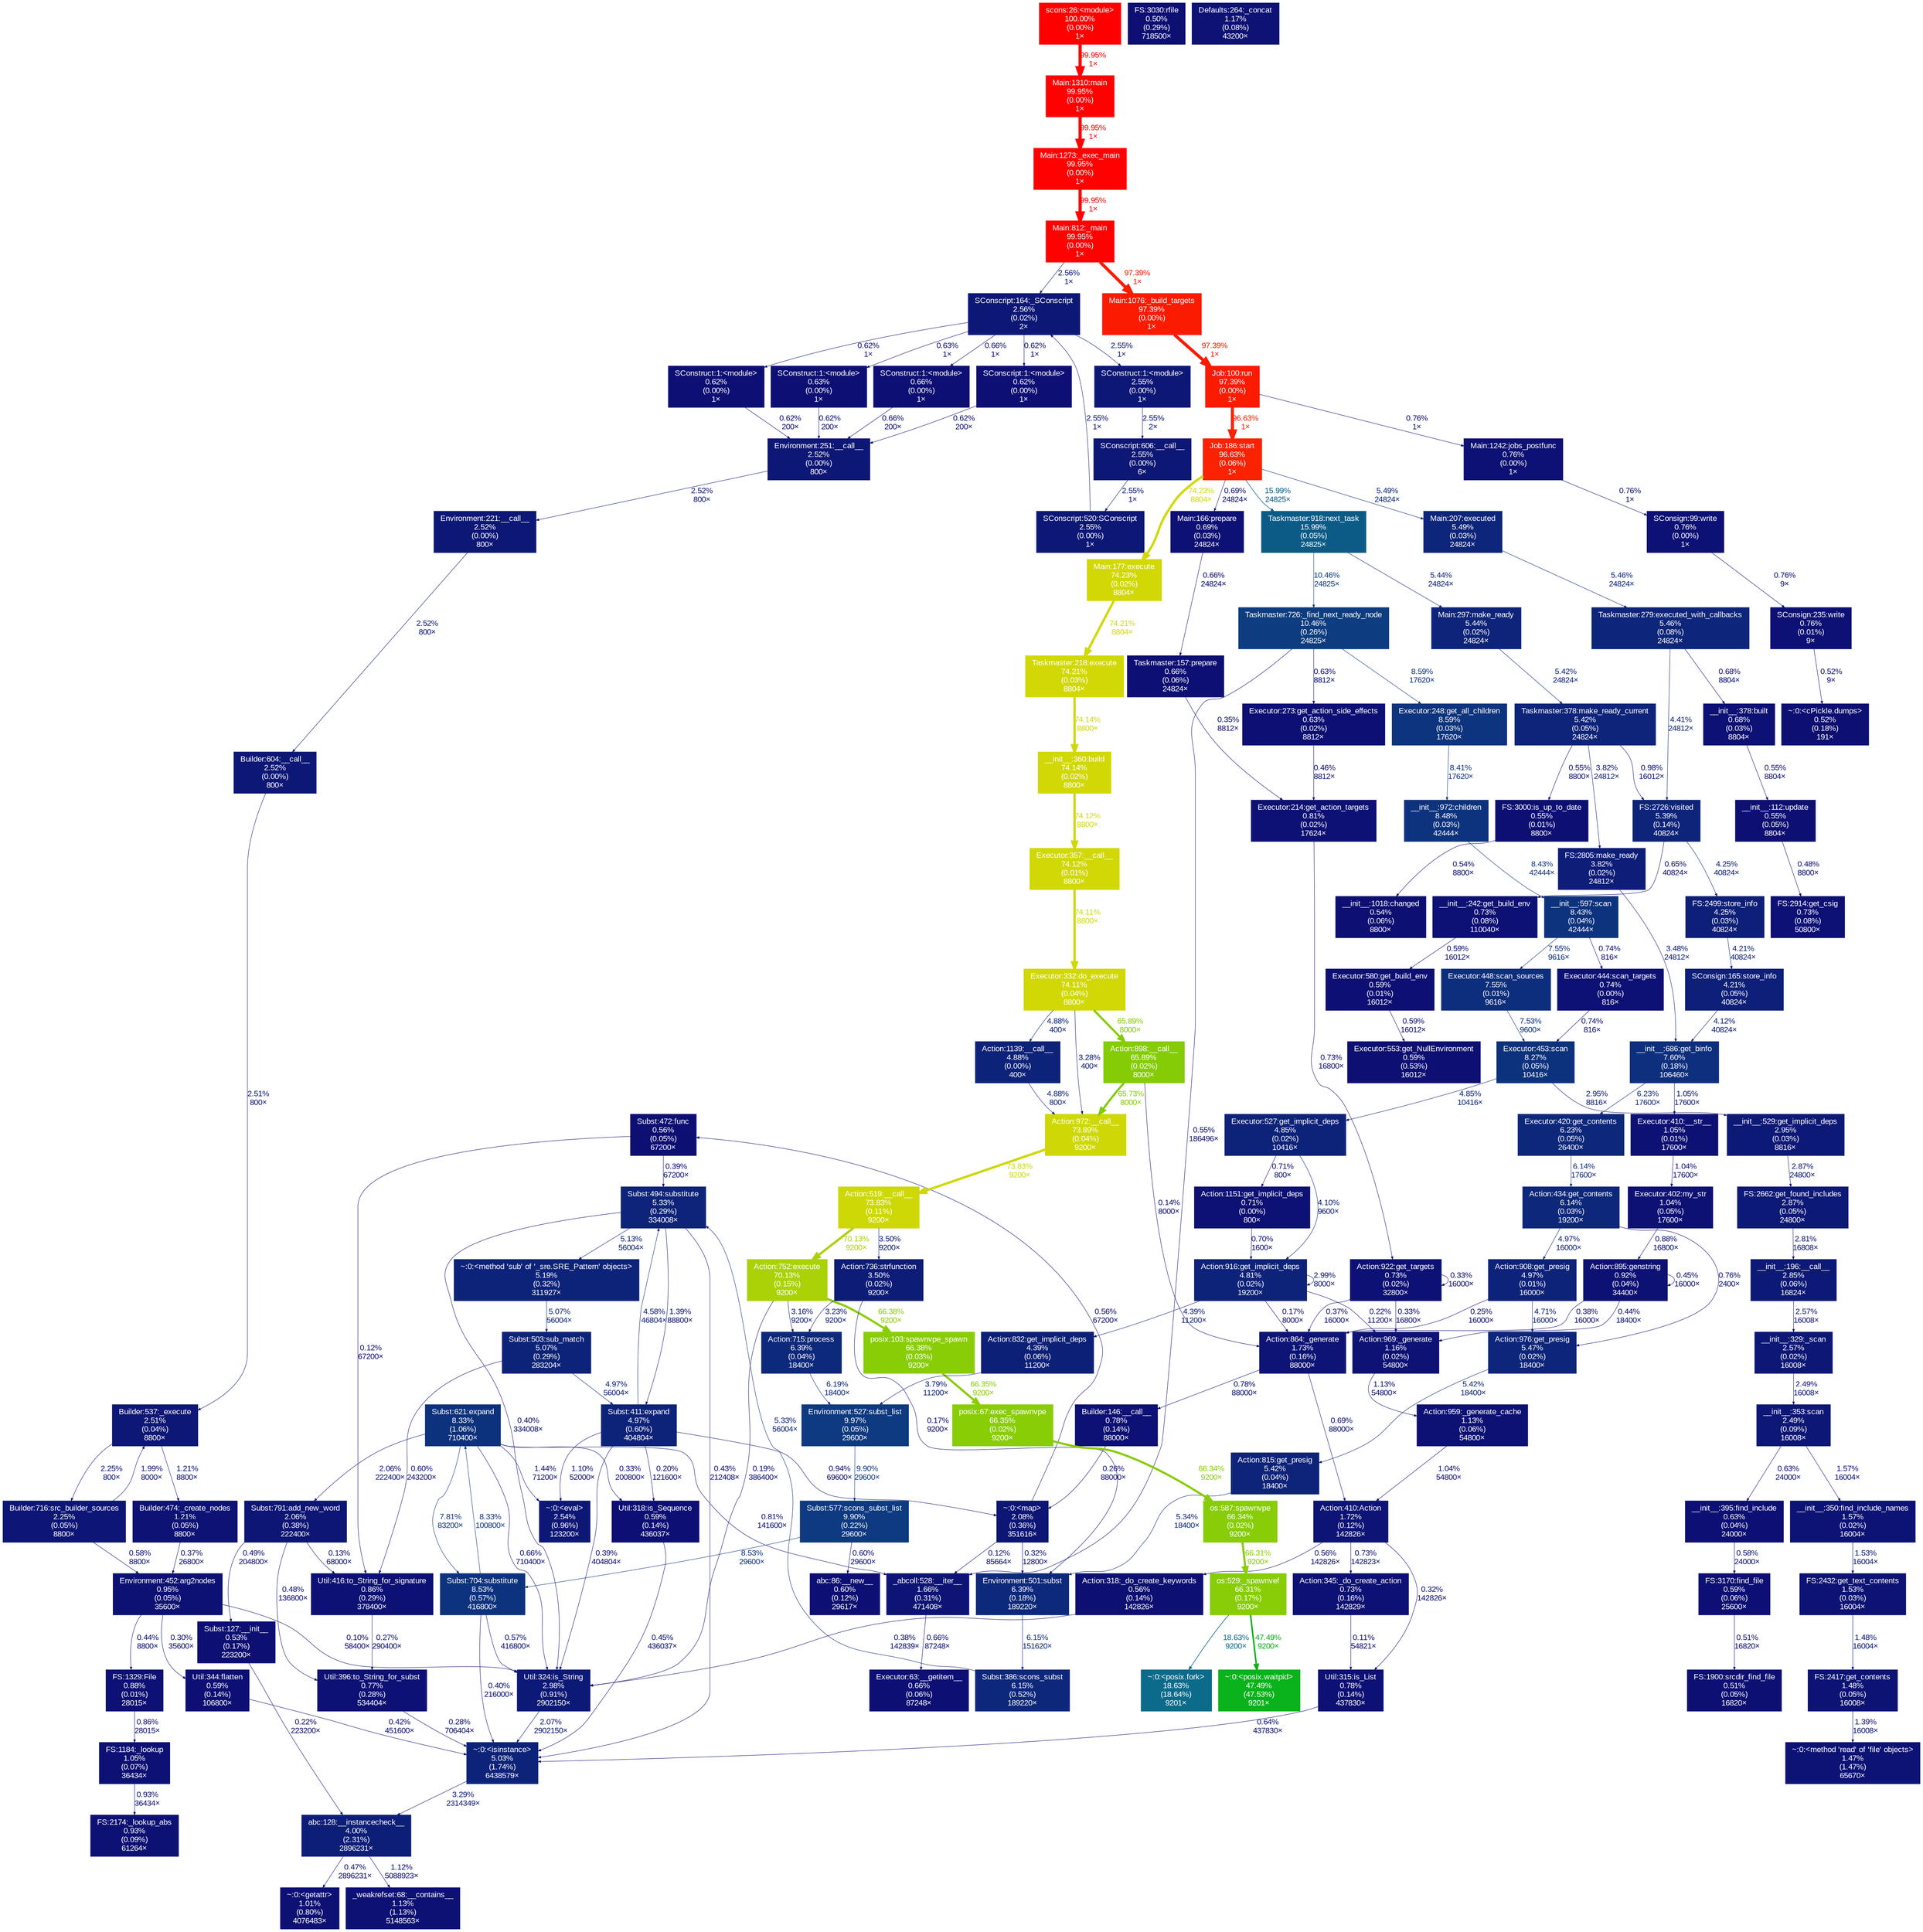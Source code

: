 digraph {
	graph [ranksep=0.25, fontname=Arial, nodesep=0.125];
	node [fontname=Arial, style=filled, height=0, width=0, shape=box, fontcolor=white];
	edge [fontname=Arial];
	0 [color="#0d1174", fontcolor="#ffffff", fontsize="10.00", label="FS:2174:_lookup_abs\n0.93%\n(0.09%)\n61264×"];
	1 [color="#0d1174", fontcolor="#ffffff", fontsize="10.00", label="FS:1184:_lookup\n1.05%\n(0.07%)\n36434×"];
	1 -> 0 [color="#0d1174", label="0.93%\n36434×", arrowsize="0.35", fontsize="10.00", fontcolor="#0d1174", labeldistance="0.50", penwidth="0.50"];
	2 [color="#0d1074", fontcolor="#ffffff", fontsize="10.00", label="__init__:378:built\n0.68%\n(0.03%)\n8804×"];
	2 -> 83 [color="#0d0f73", label="0.55%\n8804×", arrowsize="0.35", fontsize="10.00", fontcolor="#0d0f73", labeldistance="0.50", penwidth="0.50"];
	3 [color="#0d257a", fontcolor="#ffffff", fontsize="10.00", label="Taskmaster:279:executed_with_callbacks\n5.46%\n(0.08%)\n24824×"];
	3 -> 2 [color="#0d1074", label="0.68%\n8804×", arrowsize="0.35", fontsize="10.00", fontcolor="#0d1074", labeldistance="0.50", penwidth="0.50"];
	3 -> 126 [color="#0d2078", label="4.41%\n24812×", arrowsize="0.35", fontsize="10.00", fontcolor="#0d2078", labeldistance="0.50", penwidth="0.50"];
	5 [color="#0d3d80", fontcolor="#ffffff", fontsize="10.00", label="Taskmaster:726:_find_next_ready_node\n10.46%\n(0.26%)\n24825×"];
	5 -> 363 [color="#0d0f74", label="0.63%\n8812×", arrowsize="0.35", fontsize="10.00", fontcolor="#0d0f74", labeldistance="0.50", penwidth="0.50"];
	5 -> 748 [color="#0d347e", label="8.59%\n17620×", arrowsize="0.35", fontsize="10.00", fontcolor="#0d347e", labeldistance="0.50", penwidth="0.50"];
	5 -> 392 [color="#0d0f73", label="0.55%\n186496×", arrowsize="0.35", fontsize="10.00", fontcolor="#0d0f73", labeldistance="0.50", penwidth="0.50"];
	16 [color="#0d1776", fontcolor="#ffffff", fontsize="10.00", label="Builder:537:_execute\n2.51%\n(0.04%)\n8800×"];
	16 -> 18 [color="#0d1676", label="2.25%\n800×", arrowsize="0.35", fontsize="10.00", fontcolor="#0d1676", labeldistance="0.50", penwidth="0.50"];
	16 -> 19 [color="#0d1274", label="1.21%\n8800×", arrowsize="0.35", fontsize="10.00", fontcolor="#0d1274", labeldistance="0.50", penwidth="0.50"];
	18 [color="#0d1676", fontcolor="#ffffff", fontsize="10.00", label="Builder:716:src_builder_sources\n2.25%\n(0.05%)\n8800×"];
	18 -> 431 [color="#0d0f73", label="0.58%\n8800×", arrowsize="0.35", fontsize="10.00", fontcolor="#0d0f73", labeldistance="0.50", penwidth="0.50"];
	18 -> 16 [color="#0d1575", label="1.99%\n8000×", arrowsize="0.35", fontsize="10.00", fontcolor="#0d1575", labeldistance="0.50", penwidth="0.50"];
	19 [color="#0d1274", fontcolor="#ffffff", fontsize="10.00", label="Builder:474:_create_nodes\n1.21%\n(0.05%)\n8800×"];
	19 -> 431 [color="#0d0e73", label="0.37%\n26800×", arrowsize="0.35", fontsize="10.00", fontcolor="#0d0e73", labeldistance="0.50", penwidth="0.50"];
	30 [color="#0d327d", fontcolor="#ffffff", fontsize="10.00", label="Subst:621:expand\n8.33%\n(1.06%)\n710400×"];
	30 -> 392 [color="#0d1074", label="0.81%\n141600×", arrowsize="0.35", fontsize="10.00", fontcolor="#0d1074", labeldistance="0.50", penwidth="0.50"];
	30 -> 332 [color="#0d0f74", label="0.66%\n710400×", arrowsize="0.35", fontsize="10.00", fontcolor="#0d0f74", labeldistance="0.50", penwidth="0.50"];
	30 -> 338 [color="#0d0e73", label="0.33%\n200800×", arrowsize="0.35", fontsize="10.00", fontcolor="#0d0e73", labeldistance="0.50", penwidth="0.50"];
	30 -> 410 [color="#0d1375", label="1.44%\n71200×", arrowsize="0.35", fontsize="10.00", fontcolor="#0d1375", labeldistance="0.50", penwidth="0.50"];
	30 -> 346 [color="#0d307d", label="7.81%\n83200×", arrowsize="0.35", fontsize="10.00", fontcolor="#0d307d", labeldistance="0.50", penwidth="0.50"];
	30 -> 191 [color="#0d1575", label="2.06%\n222400×", arrowsize="0.35", fontsize="10.00", fontcolor="#0d1575", labeldistance="0.50", penwidth="0.50"];
	50 [color="#0d2279", fontcolor="#ffffff", fontsize="10.00", label="Executor:527:get_implicit_deps\n4.85%\n(0.02%)\n10416×"];
	50 -> 602 [color="#0d1074", label="0.71%\n800×", arrowsize="0.35", fontsize="10.00", fontcolor="#0d1074", labeldistance="0.50", penwidth="0.50"];
	50 -> 670 [color="#0d1e78", label="4.10%\n9600×", arrowsize="0.35", fontsize="10.00", fontcolor="#0d1e78", labeldistance="0.50", penwidth="0.50"];
	54 [color="#ff0100", fontcolor="#ffffff", fontsize="10.00", label="Main:812:_main\n99.95%\n(0.00%)\n1×"];
	54 -> 290 [color="#0d1876", label="2.56%\n1×", arrowsize="0.35", fontsize="10.00", fontcolor="#0d1876", labeldistance="0.50", penwidth="0.50"];
	54 -> 482 [color="#fb1b01", label="97.39%\n1×", arrowsize="0.99", fontsize="10.00", fontcolor="#fb1b01", labeldistance="3.90", penwidth="3.90"];
	68 [color="#ff0100", fontcolor="#ffffff", fontsize="10.00", label="Main:1310:main\n99.95%\n(0.00%)\n1×"];
	68 -> 347 [color="#ff0100", label="99.95%\n1×", arrowsize="1.00", fontsize="10.00", fontcolor="#ff0100", labeldistance="4.00", penwidth="4.00"];
	76 [color="#0d2f7d", fontcolor="#ffffff", fontsize="10.00", label="__init__:686:get_binfo\n7.60%\n(0.18%)\n106460×"];
	76 -> 271 [color="#0d1174", label="1.05%\n17600×", arrowsize="0.35", fontsize="10.00", fontcolor="#0d1174", labeldistance="0.50", penwidth="0.50"];
	76 -> 379 [color="#0d287b", label="6.23%\n17600×", arrowsize="0.35", fontsize="10.00", fontcolor="#0d287b", labeldistance="0.50", penwidth="0.50"];
	83 [color="#0d0f73", fontcolor="#ffffff", fontsize="10.00", label="__init__:112:update\n0.55%\n(0.05%)\n8804×"];
	83 -> 278 [color="#0d0f73", label="0.48%\n8800×", arrowsize="0.35", fontsize="10.00", fontcolor="#0d0f73", labeldistance="0.50", penwidth="0.50"];
	85 [color="#0d287b", fontcolor="#ffffff", fontsize="10.00", label="Action:434:get_contents\n6.14%\n(0.03%)\n19200×"];
	85 -> 1128 [color="#0d1074", label="0.76%\n2400×", arrowsize="0.35", fontsize="10.00", fontcolor="#0d1074", labeldistance="0.50", penwidth="0.50"];
	85 -> 1129 [color="#0d2279", label="4.97%\n16000×", arrowsize="0.35", fontsize="10.00", fontcolor="#0d2279", labeldistance="0.50", penwidth="0.50"];
	95 [color="#0d1976", fontcolor="#ffffff", fontsize="10.00", label="__init__:196:__call__\n2.85%\n(0.06%)\n16824×"];
	95 -> 454 [color="#0d1876", label="2.57%\n16008×", arrowsize="0.35", fontsize="10.00", fontcolor="#0d1876", labeldistance="0.50", penwidth="0.50"];
	100 [color="#0d1776", fontcolor="#ffffff", fontsize="10.00", label="SConscript:520:SConscript\n2.55%\n(0.00%)\n1×"];
	100 -> 290 [color="#0d1776", label="2.55%\n1×", arrowsize="0.35", fontsize="10.00", fontcolor="#0d1776", labeldistance="0.50", penwidth="0.50"];
	124 [color="#0d337e", fontcolor="#ffffff", fontsize="10.00", label="__init__:597:scan\n8.43%\n(0.04%)\n42444×"];
	124 -> 1061 [color="#0d2e7c", label="7.55%\n9616×", arrowsize="0.35", fontsize="10.00", fontcolor="#0d2e7c", labeldistance="0.50", penwidth="0.50"];
	124 -> 815 [color="#0d1074", label="0.74%\n816×", arrowsize="0.35", fontsize="10.00", fontcolor="#0d1074", labeldistance="0.50", penwidth="0.50"];
	125 [color="#0d247a", fontcolor="#ffffff", fontsize="10.00", label="Taskmaster:378:make_ready_current\n5.42%\n(0.05%)\n24824×"];
	125 -> 770 [color="#0d0f73", label="0.55%\n8800×", arrowsize="0.35", fontsize="10.00", fontcolor="#0d0f73", labeldistance="0.50", penwidth="0.50"];
	125 -> 680 [color="#0d1d78", label="3.82%\n24812×", arrowsize="0.35", fontsize="10.00", fontcolor="#0d1d78", labeldistance="0.50", penwidth="0.50"];
	125 -> 126 [color="#0d1174", label="0.98%\n16012×", arrowsize="0.35", fontsize="10.00", fontcolor="#0d1174", labeldistance="0.50", penwidth="0.50"];
	126 [color="#0d247a", fontcolor="#ffffff", fontsize="10.00", label="FS:2726:visited\n5.39%\n(0.14%)\n40824×"];
	126 -> 162 [color="#0d0f74", label="0.65%\n40824×", arrowsize="0.35", fontsize="10.00", fontcolor="#0d0f74", labeldistance="0.50", penwidth="0.50"];
	126 -> 613 [color="#0d1f78", label="4.25%\n40824×", arrowsize="0.35", fontsize="10.00", fontcolor="#0d1f78", labeldistance="0.50", penwidth="0.50"];
	129 [color="#0d0f73", fontcolor="#ffffff", fontsize="10.00", label="__init__:1018:changed\n0.54%\n(0.06%)\n8800×"];
	130 [color="#0d257a", fontcolor="#ffffff", fontsize="10.00", label="Main:207:executed\n5.49%\n(0.03%)\n24824×"];
	130 -> 3 [color="#0d257a", label="5.46%\n24824×", arrowsize="0.35", fontsize="10.00", fontcolor="#0d257a", labeldistance="0.50", penwidth="0.50"];
	134 [color="#0d297b", fontcolor="#ffffff", fontsize="10.00", label="Action:715:process\n6.39%\n(0.04%)\n18400×"];
	134 -> 668 [color="#0d287b", label="6.19%\n18400×", arrowsize="0.35", fontsize="10.00", fontcolor="#0d287b", labeldistance="0.50", penwidth="0.50"];
	136 [color="#0d337e", fontcolor="#ffffff", fontsize="10.00", label="__init__:972:children\n8.48%\n(0.03%)\n42444×"];
	136 -> 124 [color="#0d337e", label="8.43%\n42444×", arrowsize="0.35", fontsize="10.00", fontcolor="#0d337e", labeldistance="0.50", penwidth="0.50"];
	148 [color="#0d1776", fontcolor="#ffffff", fontsize="10.00", label="__init__:353:scan\n2.49%\n(0.09%)\n16008×"];
	148 -> 823 [color="#0d1375", label="1.57%\n16004×", arrowsize="0.35", fontsize="10.00", fontcolor="#0d1375", labeldistance="0.50", penwidth="0.50"];
	148 -> 1229 [color="#0d0f74", label="0.63%\n24000×", arrowsize="0.35", fontsize="10.00", fontcolor="#0d0f74", labeldistance="0.50", penwidth="0.50"];
	160 [color="#0c5b87", fontcolor="#ffffff", fontsize="10.00", label="Taskmaster:918:next_task\n15.99%\n(0.05%)\n24825×"];
	160 -> 5 [color="#0d3d80", label="10.46%\n24825×", arrowsize="0.35", fontsize="10.00", fontcolor="#0d3d80", labeldistance="0.50", penwidth="0.50"];
	160 -> 1271 [color="#0d247a", label="5.44%\n24824×", arrowsize="0.35", fontsize="10.00", fontcolor="#0d247a", labeldistance="0.50", penwidth="0.50"];
	161 [color="#d1d806", fontcolor="#ffffff", fontsize="10.00", label="__init__:360:build\n74.14%\n(0.02%)\n8800×"];
	161 -> 697 [color="#d1d806", label="74.12%\n8800×", arrowsize="0.86", fontsize="10.00", fontcolor="#d1d806", labeldistance="2.96", penwidth="2.96"];
	162 [color="#0d1074", fontcolor="#ffffff", fontsize="10.00", label="__init__:242:get_build_env\n0.73%\n(0.08%)\n110040×"];
	162 -> 663 [color="#0d0f74", label="0.59%\n16012×", arrowsize="0.35", fontsize="10.00", fontcolor="#0d0f74", labeldistance="0.50", penwidth="0.50"];
	163 [color="#0d0f74", fontcolor="#ffffff", fontsize="10.00", label="Taskmaster:157:prepare\n0.66%\n(0.06%)\n24824×"];
	163 -> 816 [color="#0d0e73", label="0.35%\n8812×", arrowsize="0.35", fontsize="10.00", fontcolor="#0d0e73", labeldistance="0.50", penwidth="0.50"];
	174 [color="#0d1976", fontcolor="#ffffff", fontsize="10.00", label="FS:2662:get_found_includes\n2.87%\n(0.05%)\n24800×"];
	174 -> 95 [color="#0d1976", label="2.81%\n16808×", arrowsize="0.35", fontsize="10.00", fontcolor="#0d1976", labeldistance="0.50", penwidth="0.50"];
	180 [color="#0d327d", fontcolor="#ffffff", fontsize="10.00", label="Executor:453:scan\n8.27%\n(0.05%)\n10416×"];
	180 -> 50 [color="#0d2279", label="4.85%\n10416×", arrowsize="0.35", fontsize="10.00", fontcolor="#0d2279", labeldistance="0.50", penwidth="0.50"];
	180 -> 603 [color="#0d1977", label="2.95%\n8816×", arrowsize="0.35", fontsize="10.00", fontcolor="#0d1977", labeldistance="0.50", penwidth="0.50"];
	187 [color="#0d287b", fontcolor="#ffffff", fontsize="10.00", label="Subst:386:scons_subst\n6.15%\n(0.52%)\n189220×"];
	187 -> 326 [color="#0d247a", label="5.33%\n56004×", arrowsize="0.35", fontsize="10.00", fontcolor="#0d247a", labeldistance="0.50", penwidth="0.50"];
	191 [color="#0d1575", fontcolor="#ffffff", fontsize="10.00", label="Subst:791:add_new_word\n2.06%\n(0.38%)\n222400×"];
	191 -> 676 [color="#0d0f73", label="0.49%\n204800×", arrowsize="0.35", fontsize="10.00", fontcolor="#0d0f73", labeldistance="0.50", penwidth="0.50"];
	191 -> 235 [color="#0d0d73", label="0.13%\n68000×", arrowsize="0.35", fontsize="10.00", fontcolor="#0d0d73", labeldistance="0.50", penwidth="0.50"];
	191 -> 342 [color="#0d0f73", label="0.48%\n136800×", arrowsize="0.35", fontsize="10.00", fontcolor="#0d0f73", labeldistance="0.50", penwidth="0.50"];
	196 [color="#ff0000", fontcolor="#ffffff", fontsize="10.00", label="scons:26:<module>\n100.00%\n(0.00%)\n1×"];
	196 -> 68 [color="#ff0100", label="99.95%\n1×", arrowsize="1.00", fontsize="10.00", fontcolor="#ff0100", labeldistance="4.00", penwidth="4.00"];
	216 [color="#0d1174", fontcolor="#ffffff", fontsize="10.00", label="Action:959:_generate_cache\n1.13%\n(0.06%)\n54800×"];
	216 -> 597 [color="#0d1174", label="1.04%\n54800×", arrowsize="0.35", fontsize="10.00", fontcolor="#0d1174", labeldistance="0.50", penwidth="0.50"];
	217 [color="#0d1274", fontcolor="#ffffff", fontsize="10.00", label="Action:969:_generate\n1.16%\n(0.02%)\n54800×"];
	217 -> 216 [color="#0d1174", label="1.13%\n54800×", arrowsize="0.35", fontsize="10.00", fontcolor="#0d1174", labeldistance="0.50", penwidth="0.50"];
	230 [color="#0d1575", fontcolor="#ffffff", fontsize="10.00", label="~:0:<map>\n2.08%\n(0.36%)\n351616×"];
	230 -> 392 [color="#0d0d73", label="0.12%\n85664×", arrowsize="0.35", fontsize="10.00", fontcolor="#0d0d73", labeldistance="0.50", penwidth="0.50"];
	230 -> 404 [color="#0d0f73", label="0.56%\n67200×", arrowsize="0.35", fontsize="10.00", fontcolor="#0d0f73", labeldistance="0.50", penwidth="0.50"];
	230 -> 428 [color="#0d0e73", label="0.32%\n12800×", arrowsize="0.35", fontsize="10.00", fontcolor="#0d0e73", labeldistance="0.50", penwidth="0.50"];
	235 [color="#0d1074", fontcolor="#ffffff", fontsize="10.00", label="Util:416:to_String_for_signature\n0.86%\n(0.29%)\n378400×"];
	235 -> 342 [color="#0d0e73", label="0.27%\n290400×", arrowsize="0.35", fontsize="10.00", fontcolor="#0d0e73", labeldistance="0.50", penwidth="0.50"];
	236 [color="#fa2201", fontcolor="#ffffff", fontsize="10.00", label="Job:186:start\n96.63%\n(0.06%)\n1×"];
	236 -> 160 [color="#0c5b87", label="15.99%\n24825×", arrowsize="0.40", fontsize="10.00", fontcolor="#0c5b87", labeldistance="0.64", penwidth="0.64"];
	236 -> 1184 [color="#0d1074", label="0.69%\n24824×", arrowsize="0.35", fontsize="10.00", fontcolor="#0d1074", labeldistance="0.50", penwidth="0.50"];
	236 -> 130 [color="#0d257a", label="5.49%\n24824×", arrowsize="0.35", fontsize="10.00", fontcolor="#0d257a", labeldistance="0.50", penwidth="0.50"];
	236 -> 1055 [color="#d2d806", label="74.23%\n8804×", arrowsize="0.86", fontsize="10.00", fontcolor="#d2d806", labeldistance="2.97", penwidth="2.97"];
	250 [color="#0d0f73", fontcolor="#ffffff", fontsize="10.00", label="FS:3030:rfile\n0.50%\n(0.29%)\n718500×"];
	253 [color="#0d0f73", fontcolor="#ffffff", fontsize="10.00", label="FS:1900:srcdir_find_file\n0.51%\n(0.05%)\n16820×"];
	260 [color="#0d3a80", fontcolor="#ffffff", fontsize="10.00", label="Subst:577:scons_subst_list\n9.90%\n(0.22%)\n29600×"];
	260 -> 346 [color="#0d337e", label="8.53%\n29600×", arrowsize="0.35", fontsize="10.00", fontcolor="#0d337e", labeldistance="0.50", penwidth="0.50"];
	260 -> 405 [color="#0d0f74", label="0.60%\n29600×", arrowsize="0.35", fontsize="10.00", fontcolor="#0d0f74", labeldistance="0.50", penwidth="0.50"];
	262 [color="#0d2279", fontcolor="#ffffff", fontsize="10.00", label="Subst:411:expand\n4.97%\n(0.60%)\n404804×"];
	262 -> 326 [color="#0d2079", label="4.58%\n46804×", arrowsize="0.35", fontsize="10.00", fontcolor="#0d2079", labeldistance="0.50", penwidth="0.50"];
	262 -> 230 [color="#0d1174", label="0.94%\n69600×", arrowsize="0.35", fontsize="10.00", fontcolor="#0d1174", labeldistance="0.50", penwidth="0.50"];
	262 -> 332 [color="#0d0e73", label="0.39%\n404804×", arrowsize="0.35", fontsize="10.00", fontcolor="#0d0e73", labeldistance="0.50", penwidth="0.50"];
	262 -> 338 [color="#0d0e73", label="0.20%\n121600×", arrowsize="0.35", fontsize="10.00", fontcolor="#0d0e73", labeldistance="0.50", penwidth="0.50"];
	262 -> 410 [color="#0d1174", label="1.10%\n52000×", arrowsize="0.35", fontsize="10.00", fontcolor="#0d1174", labeldistance="0.50", penwidth="0.50"];
	270 [color="#0d1174", fontcolor="#ffffff", fontsize="10.00", label="Executor:402:my_str\n1.04%\n(0.05%)\n17600×"];
	270 -> 671 [color="#0d1074", label="0.88%\n16800×", arrowsize="0.35", fontsize="10.00", fontcolor="#0d1074", labeldistance="0.50", penwidth="0.50"];
	271 [color="#0d1174", fontcolor="#ffffff", fontsize="10.00", label="Executor:410:__str__\n1.05%\n(0.01%)\n17600×"];
	271 -> 270 [color="#0d1174", label="1.04%\n17600×", arrowsize="0.35", fontsize="10.00", fontcolor="#0d1174", labeldistance="0.50", penwidth="0.50"];
	278 [color="#0d1074", fontcolor="#ffffff", fontsize="10.00", label="FS:2914:get_csig\n0.73%\n(0.08%)\n50800×"];
	290 [color="#0d1876", fontcolor="#ffffff", fontsize="10.00", label="SConscript:164:_SConscript\n2.56%\n(0.02%)\n2×"];
	290 -> 448 [color="#0d0f74", label="0.63%\n1×", arrowsize="0.35", fontsize="10.00", fontcolor="#0d0f74", labeldistance="0.50", penwidth="0.50"];
	290 -> 444 [color="#0d0f74", label="0.66%\n1×", arrowsize="0.35", fontsize="10.00", fontcolor="#0d0f74", labeldistance="0.50", penwidth="0.50"];
	290 -> 445 [color="#0d0f74", label="0.62%\n1×", arrowsize="0.35", fontsize="10.00", fontcolor="#0d0f74", labeldistance="0.50", penwidth="0.50"];
	290 -> 446 [color="#0d1776", label="2.55%\n1×", arrowsize="0.35", fontsize="10.00", fontcolor="#0d1776", labeldistance="0.50", penwidth="0.50"];
	290 -> 447 [color="#0d0f74", label="0.62%\n1×", arrowsize="0.35", fontsize="10.00", fontcolor="#0d0f74", labeldistance="0.50", penwidth="0.50"];
	306 [color="#0d1074", fontcolor="#ffffff", fontsize="10.00", label="Action:345:_do_create_action\n0.73%\n(0.16%)\n142829×"];
	306 -> 355 [color="#0d0d73", label="0.11%\n54821×", arrowsize="0.35", fontsize="10.00", fontcolor="#0d0d73", labeldistance="0.50", penwidth="0.50"];
	324 [color="#0d2379", fontcolor="#ffffff", fontsize="10.00", label="~:0:<isinstance>\n5.03%\n(1.74%)\n6438579×"];
	324 -> 407 [color="#0d1b77", label="3.29%\n2314349×", arrowsize="0.35", fontsize="10.00", fontcolor="#0d1b77", labeldistance="0.50", penwidth="0.50"];
	326 [color="#0d247a", fontcolor="#ffffff", fontsize="10.00", label="Subst:494:substitute\n5.33%\n(0.29%)\n334008×"];
	326 -> 332 [color="#0d0e73", label="0.40%\n334008×", arrowsize="0.35", fontsize="10.00", fontcolor="#0d0e73", labeldistance="0.50", penwidth="0.50"];
	326 -> 979 [color="#0d2379", label="5.13%\n56004×", arrowsize="0.35", fontsize="10.00", fontcolor="#0d2379", labeldistance="0.50", penwidth="0.50"];
	326 -> 324 [color="#0d0e73", label="0.43%\n212408×", arrowsize="0.35", fontsize="10.00", fontcolor="#0d0e73", labeldistance="0.50", penwidth="0.50"];
	326 -> 262 [color="#0d1375", label="1.39%\n88800×", arrowsize="0.35", fontsize="10.00", fontcolor="#0d1375", labeldistance="0.50", penwidth="0.50"];
	329 [color="#d1d806", fontcolor="#ffffff", fontsize="10.00", label="Executor:332:do_execute\n74.11%\n(0.04%)\n8800×"];
	329 -> 964 [color="#0d2279", label="4.88%\n400×", arrowsize="0.35", fontsize="10.00", fontcolor="#0d2279", labeldistance="0.50", penwidth="0.50"];
	329 -> 887 [color="#0d1b77", label="3.28%\n400×", arrowsize="0.35", fontsize="10.00", fontcolor="#0d1b77", labeldistance="0.50", penwidth="0.50"];
	329 -> 574 [color="#85cc07", label="65.89%\n8000×", arrowsize="0.81", fontsize="10.00", fontcolor="#85cc07", labeldistance="2.64", penwidth="2.64"];
	332 [color="#0d1977", fontcolor="#ffffff", fontsize="10.00", label="Util:324:is_String\n2.98%\n(0.91%)\n2902150×"];
	332 -> 324 [color="#0d1575", label="2.07%\n2902150×", arrowsize="0.35", fontsize="10.00", fontcolor="#0d1575", labeldistance="0.50", penwidth="0.50"];
	338 [color="#0d0f74", fontcolor="#ffffff", fontsize="10.00", label="Util:318:is_Sequence\n0.59%\n(0.14%)\n436037×"];
	338 -> 324 [color="#0d0f73", label="0.45%\n436037×", arrowsize="0.35", fontsize="10.00", fontcolor="#0d0f73", labeldistance="0.50", penwidth="0.50"];
	340 [color="#ced806", fontcolor="#ffffff", fontsize="10.00", label="Action:519:__call__\n73.83%\n(0.11%)\n9200×"];
	340 -> 458 [color="#abd206", label="70.13%\n9200×", arrowsize="0.84", fontsize="10.00", fontcolor="#abd206", labeldistance="2.81", penwidth="2.81"];
	340 -> 429 [color="#0d1c77", label="3.50%\n9200×", arrowsize="0.35", fontsize="10.00", fontcolor="#0d1c77", labeldistance="0.50", penwidth="0.50"];
	342 [color="#0d1074", fontcolor="#ffffff", fontsize="10.00", label="Util:396:to_String_for_subst\n0.77%\n(0.28%)\n534404×"];
	342 -> 324 [color="#0d0e73", label="0.28%\n706404×", arrowsize="0.35", fontsize="10.00", fontcolor="#0d0e73", labeldistance="0.50", penwidth="0.50"];
	343 [color="#0d0f74", fontcolor="#ffffff", fontsize="10.00", label="Util:344:flatten\n0.59%\n(0.14%)\n106800×"];
	343 -> 324 [color="#0d0e73", label="0.42%\n451600×", arrowsize="0.35", fontsize="10.00", fontcolor="#0d0e73", labeldistance="0.50", penwidth="0.50"];
	346 [color="#0d337e", fontcolor="#ffffff", fontsize="10.00", label="Subst:704:substitute\n8.53%\n(0.57%)\n416800×"];
	346 -> 324 [color="#0d0e73", label="0.40%\n216000×", arrowsize="0.35", fontsize="10.00", fontcolor="#0d0e73", labeldistance="0.50", penwidth="0.50"];
	346 -> 332 [color="#0d0f73", label="0.57%\n416800×", arrowsize="0.35", fontsize="10.00", fontcolor="#0d0f73", labeldistance="0.50", penwidth="0.50"];
	346 -> 30 [color="#0d327d", label="8.33%\n100800×", arrowsize="0.35", fontsize="10.00", fontcolor="#0d327d", labeldistance="0.50", penwidth="0.50"];
	347 [color="#ff0100", fontcolor="#ffffff", fontsize="10.00", label="Main:1273:_exec_main\n99.95%\n(0.00%)\n1×"];
	347 -> 54 [color="#ff0100", label="99.95%\n1×", arrowsize="1.00", fontsize="10.00", fontcolor="#ff0100", labeldistance="4.00", penwidth="4.00"];
	355 [color="#0d1074", fontcolor="#ffffff", fontsize="10.00", label="Util:315:is_List\n0.78%\n(0.14%)\n437830×"];
	355 -> 324 [color="#0d0f74", label="0.64%\n437830×", arrowsize="0.35", fontsize="10.00", fontcolor="#0d0f74", labeldistance="0.50", penwidth="0.50"];
	362 [color="#0d1174", fontcolor="#ffffff", fontsize="10.00", label="~:0:<getattr>\n1.01%\n(0.80%)\n4076483×"];
	363 [color="#0d0f74", fontcolor="#ffffff", fontsize="10.00", label="Executor:273:get_action_side_effects\n0.63%\n(0.02%)\n8812×"];
	363 -> 816 [color="#0d0f73", label="0.46%\n8812×", arrowsize="0.35", fontsize="10.00", fontcolor="#0d0f73", labeldistance="0.50", penwidth="0.50"];
	379 [color="#0d287b", fontcolor="#ffffff", fontsize="10.00", label="Executor:420:get_contents\n6.23%\n(0.05%)\n26400×"];
	379 -> 85 [color="#0d287b", label="6.14%\n17600×", arrowsize="0.35", fontsize="10.00", fontcolor="#0d287b", labeldistance="0.50", penwidth="0.50"];
	388 [color="#0d0f73", fontcolor="#ffffff", fontsize="10.00", label="Executor:553:get_NullEnvironment\n0.59%\n(0.53%)\n16012×"];
	392 [color="#0d1475", fontcolor="#ffffff", fontsize="10.00", label="_abcoll:528:__iter__\n1.66%\n(0.31%)\n471408×"];
	392 -> 1253 [color="#0d0f74", label="0.66%\n87248×", arrowsize="0.35", fontsize="10.00", fontcolor="#0d0f74", labeldistance="0.50", penwidth="0.50"];
	404 [color="#0d0f73", fontcolor="#ffffff", fontsize="10.00", label="Subst:472:func\n0.56%\n(0.05%)\n67200×"];
	404 -> 235 [color="#0d0d73", label="0.12%\n67200×", arrowsize="0.35", fontsize="10.00", fontcolor="#0d0d73", labeldistance="0.50", penwidth="0.50"];
	404 -> 326 [color="#0d0e73", label="0.39%\n67200×", arrowsize="0.35", fontsize="10.00", fontcolor="#0d0e73", labeldistance="0.50", penwidth="0.50"];
	405 [color="#0d0f74", fontcolor="#ffffff", fontsize="10.00", label="abc:86:__new__\n0.60%\n(0.12%)\n29617×"];
	406 [color="#0d1174", fontcolor="#ffffff", fontsize="10.00", label="_weakrefset:68:__contains__\n1.13%\n(1.13%)\n5148563×"];
	407 [color="#0d1e78", fontcolor="#ffffff", fontsize="10.00", label="abc:128:__instancecheck__\n4.00%\n(2.31%)\n2896231×"];
	407 -> 362 [color="#0d0f73", label="0.47%\n2896231×", arrowsize="0.35", fontsize="10.00", fontcolor="#0d0f73", labeldistance="0.50", penwidth="0.50"];
	407 -> 406 [color="#0d1174", label="1.12%\n5088923×", arrowsize="0.35", fontsize="10.00", fontcolor="#0d1174", labeldistance="0.50", penwidth="0.50"];
	410 [color="#0d1776", fontcolor="#ffffff", fontsize="10.00", label="~:0:<eval>\n2.54%\n(0.96%)\n123200×"];
	428 [color="#0d297b", fontcolor="#ffffff", fontsize="10.00", label="Environment:501:subst\n6.39%\n(0.18%)\n189220×"];
	428 -> 187 [color="#0d287b", label="6.15%\n151620×", arrowsize="0.35", fontsize="10.00", fontcolor="#0d287b", labeldistance="0.50", penwidth="0.50"];
	429 [color="#0d1c77", fontcolor="#ffffff", fontsize="10.00", label="Action:736:strfunction\n3.50%\n(0.02%)\n9200×"];
	429 -> 428 [color="#0d0d73", label="0.17%\n9200×", arrowsize="0.35", fontsize="10.00", fontcolor="#0d0d73", labeldistance="0.50", penwidth="0.50"];
	429 -> 134 [color="#0d1a77", label="3.23%\n9200×", arrowsize="0.35", fontsize="10.00", fontcolor="#0d1a77", labeldistance="0.50", penwidth="0.50"];
	430 [color="#0d247a", fontcolor="#ffffff", fontsize="10.00", label="Action:815:get_presig\n5.42%\n(0.04%)\n18400×"];
	430 -> 428 [color="#0d247a", label="5.34%\n18400×", arrowsize="0.35", fontsize="10.00", fontcolor="#0d247a", labeldistance="0.50", penwidth="0.50"];
	431 [color="#0d1174", fontcolor="#ffffff", fontsize="10.00", label="Environment:452:arg2nodes\n0.95%\n(0.05%)\n35600×"];
	431 -> 755 [color="#0d0f73", label="0.44%\n8800×", arrowsize="0.35", fontsize="10.00", fontcolor="#0d0f73", labeldistance="0.50", penwidth="0.50"];
	431 -> 343 [color="#0d0e73", label="0.30%\n35600×", arrowsize="0.35", fontsize="10.00", fontcolor="#0d0e73", labeldistance="0.50", penwidth="0.50"];
	431 -> 332 [color="#0d0d73", label="0.10%\n58400×", arrowsize="0.35", fontsize="10.00", fontcolor="#0d0d73", labeldistance="0.50", penwidth="0.50"];
	435 [color="#0d1375", fontcolor="#ffffff", fontsize="10.00", label="~:0:<method 'read' of 'file' objects>\n1.47%\n(1.47%)\n65670×"];
	438 [color="#0d1375", fontcolor="#ffffff", fontsize="10.00", label="FS:2417:get_contents\n1.48%\n(0.05%)\n16008×"];
	438 -> 435 [color="#0d1375", label="1.39%\n16008×", arrowsize="0.35", fontsize="10.00", fontcolor="#0d1375", labeldistance="0.50", penwidth="0.50"];
	443 [color="#0d1776", fontcolor="#ffffff", fontsize="10.00", label="SConscript:606:__call__\n2.55%\n(0.00%)\n6×"];
	443 -> 100 [color="#0d1776", label="2.55%\n1×", arrowsize="0.35", fontsize="10.00", fontcolor="#0d1776", labeldistance="0.50", penwidth="0.50"];
	444 [color="#0d0f74", fontcolor="#ffffff", fontsize="10.00", label="SConstruct:1:<module>\n0.66%\n(0.00%)\n1×"];
	444 -> 719 [color="#0d0f74", label="0.66%\n200×", arrowsize="0.35", fontsize="10.00", fontcolor="#0d0f74", labeldistance="0.50", penwidth="0.50"];
	445 [color="#0d0f74", fontcolor="#ffffff", fontsize="10.00", label="SConstruct:1:<module>\n0.62%\n(0.00%)\n1×"];
	445 -> 719 [color="#0d0f74", label="0.62%\n200×", arrowsize="0.35", fontsize="10.00", fontcolor="#0d0f74", labeldistance="0.50", penwidth="0.50"];
	446 [color="#0d1776", fontcolor="#ffffff", fontsize="10.00", label="SConstruct:1:<module>\n2.55%\n(0.00%)\n1×"];
	446 -> 443 [color="#0d1776", label="2.55%\n2×", arrowsize="0.35", fontsize="10.00", fontcolor="#0d1776", labeldistance="0.50", penwidth="0.50"];
	447 [color="#0d0f74", fontcolor="#ffffff", fontsize="10.00", label="SConscript:1:<module>\n0.62%\n(0.00%)\n1×"];
	447 -> 719 [color="#0d0f74", label="0.62%\n200×", arrowsize="0.35", fontsize="10.00", fontcolor="#0d0f74", labeldistance="0.50", penwidth="0.50"];
	448 [color="#0d0f74", fontcolor="#ffffff", fontsize="10.00", label="SConstruct:1:<module>\n0.63%\n(0.00%)\n1×"];
	448 -> 719 [color="#0d0f74", label="0.62%\n200×", arrowsize="0.35", fontsize="10.00", fontcolor="#0d0f74", labeldistance="0.50", penwidth="0.50"];
	454 [color="#0d1876", fontcolor="#ffffff", fontsize="10.00", label="__init__:329:_scan\n2.57%\n(0.02%)\n16008×"];
	454 -> 148 [color="#0d1776", label="2.49%\n16008×", arrowsize="0.35", fontsize="10.00", fontcolor="#0d1776", labeldistance="0.50", penwidth="0.50"];
	458 [color="#abd206", fontcolor="#ffffff", fontsize="10.00", label="Action:752:execute\n70.13%\n(0.15%)\n9200×"];
	458 -> 134 [color="#0d1a77", label="3.16%\n9200×", arrowsize="0.35", fontsize="10.00", fontcolor="#0d1a77", labeldistance="0.50", penwidth="0.50"];
	458 -> 332 [color="#0d0e73", label="0.19%\n386400×", arrowsize="0.35", fontsize="10.00", fontcolor="#0d0e73", labeldistance="0.50", penwidth="0.50"];
	458 -> 966 [color="#89cd07", label="66.38%\n9200×", arrowsize="0.81", fontsize="10.00", fontcolor="#89cd07", labeldistance="2.66", penwidth="2.66"];
	460 [color="#0d1f78", fontcolor="#ffffff", fontsize="10.00", label="SConsign:165:store_info\n4.21%\n(0.05%)\n40824×"];
	460 -> 76 [color="#0d1e78", label="4.12%\n40824×", arrowsize="0.35", fontsize="10.00", fontcolor="#0d1e78", labeldistance="0.50", penwidth="0.50"];
	482 [color="#fb1b01", fontcolor="#ffffff", fontsize="10.00", label="Main:1076:_build_targets\n97.39%\n(0.00%)\n1×"];
	482 -> 868 [color="#fb1b01", label="97.39%\n1×", arrowsize="0.99", fontsize="10.00", fontcolor="#fb1b01", labeldistance="3.90", penwidth="3.90"];
	513 [color="#0d1074", fontcolor="#ffffff", fontsize="10.00", label="Builder:146:__call__\n0.78%\n(0.14%)\n88000×"];
	513 -> 230 [color="#0d0e73", label="0.26%\n88000×", arrowsize="0.35", fontsize="10.00", fontcolor="#0d0e73", labeldistance="0.50", penwidth="0.50"];
	526 [color="#d2d806", fontcolor="#ffffff", fontsize="10.00", label="Taskmaster:218:execute\n74.21%\n(0.03%)\n8804×"];
	526 -> 161 [color="#d1d806", label="74.14%\n8800×", arrowsize="0.86", fontsize="10.00", fontcolor="#d1d806", labeldistance="2.97", penwidth="2.97"];
	531 [color="#0d1074", fontcolor="#ffffff", fontsize="10.00", label="SConsign:235:write\n0.76%\n(0.01%)\n9×"];
	531 -> 1099 [color="#0d0f73", label="0.52%\n9×", arrowsize="0.35", fontsize="10.00", fontcolor="#0d0f73", labeldistance="0.50", penwidth="0.50"];
	550 [color="#0d1074", fontcolor="#ffffff", fontsize="10.00", label="SConsign:99:write\n0.76%\n(0.00%)\n1×"];
	550 -> 531 [color="#0d1074", label="0.76%\n9×", arrowsize="0.35", fontsize="10.00", fontcolor="#0d1074", labeldistance="0.50", penwidth="0.50"];
	565 [color="#0d0f73", fontcolor="#ffffff", fontsize="10.00", label="Action:318:_do_create_keywords\n0.56%\n(0.14%)\n142826×"];
	565 -> 332 [color="#0d0e73", label="0.38%\n142839×", arrowsize="0.35", fontsize="10.00", fontcolor="#0d0e73", labeldistance="0.50", penwidth="0.50"];
	574 [color="#85cc07", fontcolor="#ffffff", fontsize="10.00", label="Action:898:__call__\n65.89%\n(0.02%)\n8000×"];
	574 -> 806 [color="#0d0d73", label="0.14%\n8000×", arrowsize="0.35", fontsize="10.00", fontcolor="#0d0d73", labeldistance="0.50", penwidth="0.50"];
	574 -> 887 [color="#83cc07", label="65.73%\n8000×", arrowsize="0.81", fontsize="10.00", fontcolor="#83cc07", labeldistance="2.63", penwidth="2.63"];
	597 [color="#0d1475", fontcolor="#ffffff", fontsize="10.00", label="Action:410:Action\n1.72%\n(0.12%)\n142826×"];
	597 -> 306 [color="#0d1074", label="0.73%\n142823×", arrowsize="0.35", fontsize="10.00", fontcolor="#0d1074", labeldistance="0.50", penwidth="0.50"];
	597 -> 355 [color="#0d0e73", label="0.32%\n142826×", arrowsize="0.35", fontsize="10.00", fontcolor="#0d0e73", labeldistance="0.50", penwidth="0.50"];
	597 -> 565 [color="#0d0f73", label="0.56%\n142826×", arrowsize="0.35", fontsize="10.00", fontcolor="#0d0f73", labeldistance="0.50", penwidth="0.50"];
	602 [color="#0d1074", fontcolor="#ffffff", fontsize="10.00", label="Action:1151:get_implicit_deps\n0.71%\n(0.00%)\n800×"];
	602 -> 670 [color="#0d1074", label="0.70%\n1600×", arrowsize="0.35", fontsize="10.00", fontcolor="#0d1074", labeldistance="0.50", penwidth="0.50"];
	603 [color="#0d1977", fontcolor="#ffffff", fontsize="10.00", label="__init__:529:get_implicit_deps\n2.95%\n(0.03%)\n8816×"];
	603 -> 174 [color="#0d1976", label="2.87%\n24800×", arrowsize="0.35", fontsize="10.00", fontcolor="#0d1976", labeldistance="0.50", penwidth="0.50"];
	613 [color="#0d1f78", fontcolor="#ffffff", fontsize="10.00", label="FS:2499:store_info\n4.25%\n(0.03%)\n40824×"];
	613 -> 460 [color="#0d1f78", label="4.21%\n40824×", arrowsize="0.35", fontsize="10.00", fontcolor="#0d1f78", labeldistance="0.50", penwidth="0.50"];
	637 [color="#0d2379", fontcolor="#ffffff", fontsize="10.00", label="Subst:503:sub_match\n5.07%\n(0.29%)\n283204×"];
	637 -> 235 [color="#0d0f74", label="0.60%\n243200×", arrowsize="0.35", fontsize="10.00", fontcolor="#0d0f74", labeldistance="0.50", penwidth="0.50"];
	637 -> 262 [color="#0d2279", label="4.97%\n56004×", arrowsize="0.35", fontsize="10.00", fontcolor="#0d2279", labeldistance="0.50", penwidth="0.50"];
	639 [color="#0d1776", fontcolor="#ffffff", fontsize="10.00", label="Builder:604:__call__\n2.52%\n(0.00%)\n800×"];
	639 -> 16 [color="#0d1776", label="2.51%\n800×", arrowsize="0.35", fontsize="10.00", fontcolor="#0d1776", labeldistance="0.50", penwidth="0.50"];
	663 [color="#0d0f74", fontcolor="#ffffff", fontsize="10.00", label="Executor:580:get_build_env\n0.59%\n(0.01%)\n16012×"];
	663 -> 388 [color="#0d0f73", label="0.59%\n16012×", arrowsize="0.35", fontsize="10.00", fontcolor="#0d0f73", labeldistance="0.50", penwidth="0.50"];
	668 [color="#0d3a80", fontcolor="#ffffff", fontsize="10.00", label="Environment:527:subst_list\n9.97%\n(0.05%)\n29600×"];
	668 -> 260 [color="#0d3a80", label="9.90%\n29600×", arrowsize="0.35", fontsize="10.00", fontcolor="#0d3a80", labeldistance="0.50", penwidth="0.50"];
	670 [color="#0d2279", fontcolor="#ffffff", fontsize="10.00", label="Action:916:get_implicit_deps\n4.81%\n(0.02%)\n19200×"];
	670 -> 217 [color="#0d0e73", label="0.22%\n11200×", arrowsize="0.35", fontsize="10.00", fontcolor="#0d0e73", labeldistance="0.50", penwidth="0.50"];
	670 -> 806 [color="#0d0d73", label="0.17%\n8000×", arrowsize="0.35", fontsize="10.00", fontcolor="#0d0d73", labeldistance="0.50", penwidth="0.50"];
	670 -> 670 [color="#0d1977", label="2.99%\n8000×", arrowsize="0.35", fontsize="10.00", fontcolor="#0d1977", labeldistance="0.50", penwidth="0.50"];
	670 -> 679 [color="#0d2078", label="4.39%\n11200×", arrowsize="0.35", fontsize="10.00", fontcolor="#0d2078", labeldistance="0.50", penwidth="0.50"];
	671 [color="#0d1174", fontcolor="#ffffff", fontsize="10.00", label="Action:895:genstring\n0.92%\n(0.04%)\n34400×"];
	671 -> 217 [color="#0d0f73", label="0.44%\n18400×", arrowsize="0.35", fontsize="10.00", fontcolor="#0d0f73", labeldistance="0.50", penwidth="0.50"];
	671 -> 806 [color="#0d0e73", label="0.38%\n16000×", arrowsize="0.35", fontsize="10.00", fontcolor="#0d0e73", labeldistance="0.50", penwidth="0.50"];
	671 -> 671 [color="#0d0f73", label="0.45%\n16000×", arrowsize="0.35", fontsize="10.00", fontcolor="#0d0f73", labeldistance="0.50", penwidth="0.50"];
	672 [color="#0d1074", fontcolor="#ffffff", fontsize="10.00", label="Action:922:get_targets\n0.73%\n(0.02%)\n32800×"];
	672 -> 672 [color="#0d0e73", label="0.33%\n16000×", arrowsize="0.35", fontsize="10.00", fontcolor="#0d0e73", labeldistance="0.50", penwidth="0.50"];
	672 -> 217 [color="#0d0e73", label="0.33%\n16800×", arrowsize="0.35", fontsize="10.00", fontcolor="#0d0e73", labeldistance="0.50", penwidth="0.50"];
	672 -> 806 [color="#0d0e73", label="0.37%\n16000×", arrowsize="0.35", fontsize="10.00", fontcolor="#0d0e73", labeldistance="0.50", penwidth="0.50"];
	676 [color="#0d0f73", fontcolor="#ffffff", fontsize="10.00", label="Subst:127:__init__\n0.53%\n(0.17%)\n223200×"];
	676 -> 407 [color="#0d0e73", label="0.22%\n223200×", arrowsize="0.35", fontsize="10.00", fontcolor="#0d0e73", labeldistance="0.50", penwidth="0.50"];
	679 [color="#0d2078", fontcolor="#ffffff", fontsize="10.00", label="Action:832:get_implicit_deps\n4.39%\n(0.06%)\n11200×"];
	679 -> 668 [color="#0d1d78", label="3.79%\n11200×", arrowsize="0.35", fontsize="10.00", fontcolor="#0d1d78", labeldistance="0.50", penwidth="0.50"];
	680 [color="#0d1d78", fontcolor="#ffffff", fontsize="10.00", label="FS:2805:make_ready\n3.82%\n(0.02%)\n24812×"];
	680 -> 76 [color="#0d1c77", label="3.48%\n24812×", arrowsize="0.35", fontsize="10.00", fontcolor="#0d1c77", labeldistance="0.50", penwidth="0.50"];
	685 [color="#88cd07", fontcolor="#ffffff", fontsize="10.00", label="os:529:_spawnvef\n66.31%\n(0.17%)\n9200×"];
	685 -> 1160 [color="#0ab21b", label="47.49%\n9200×", arrowsize="0.69", fontsize="10.00", fontcolor="#0ab21b", labeldistance="1.90", penwidth="1.90"];
	685 -> 765 [color="#0c6b8b", label="18.63%\n9200×", arrowsize="0.43", fontsize="10.00", fontcolor="#0c6b8b", labeldistance="0.75", penwidth="0.75"];
	697 [color="#d1d806", fontcolor="#ffffff", fontsize="10.00", label="Executor:357:__call__\n74.12%\n(0.01%)\n8800×"];
	697 -> 329 [color="#d1d806", label="74.11%\n8800×", arrowsize="0.86", fontsize="10.00", fontcolor="#d1d806", labeldistance="2.96", penwidth="2.96"];
	718 [color="#0d1776", fontcolor="#ffffff", fontsize="10.00", label="Environment:221:__call__\n2.52%\n(0.00%)\n800×"];
	718 -> 639 [color="#0d1776", label="2.52%\n800×", arrowsize="0.35", fontsize="10.00", fontcolor="#0d1776", labeldistance="0.50", penwidth="0.50"];
	719 [color="#0d1776", fontcolor="#ffffff", fontsize="10.00", label="Environment:251:__call__\n2.52%\n(0.00%)\n800×"];
	719 -> 718 [color="#0d1776", label="2.52%\n800×", arrowsize="0.35", fontsize="10.00", fontcolor="#0d1776", labeldistance="0.50", penwidth="0.50"];
	748 [color="#0d347e", fontcolor="#ffffff", fontsize="10.00", label="Executor:248:get_all_children\n8.59%\n(0.03%)\n17620×"];
	748 -> 136 [color="#0d337e", label="8.41%\n17620×", arrowsize="0.35", fontsize="10.00", fontcolor="#0d337e", labeldistance="0.50", penwidth="0.50"];
	755 [color="#0d1074", fontcolor="#ffffff", fontsize="10.00", label="FS:1329:File\n0.88%\n(0.01%)\n28015×"];
	755 -> 1 [color="#0d1074", label="0.86%\n28015×", arrowsize="0.35", fontsize="10.00", fontcolor="#0d1074", labeldistance="0.50", penwidth="0.50"];
	765 [color="#0c6b8b", fontcolor="#ffffff", fontsize="10.00", label="~:0:<posix.fork>\n18.63%\n(18.64%)\n9201×"];
	770 [color="#0d0f73", fontcolor="#ffffff", fontsize="10.00", label="FS:3000:is_up_to_date\n0.55%\n(0.01%)\n8800×"];
	770 -> 129 [color="#0d0f73", label="0.54%\n8800×", arrowsize="0.35", fontsize="10.00", fontcolor="#0d0f73", labeldistance="0.50", penwidth="0.50"];
	804 [color="#0d1074", fontcolor="#ffffff", fontsize="10.00", label="Main:1242:jobs_postfunc\n0.76%\n(0.00%)\n1×"];
	804 -> 550 [color="#0d1074", label="0.76%\n1×", arrowsize="0.35", fontsize="10.00", fontcolor="#0d1074", labeldistance="0.50", penwidth="0.50"];
	806 [color="#0d1475", fontcolor="#ffffff", fontsize="10.00", label="Action:864:_generate\n1.73%\n(0.16%)\n88000×"];
	806 -> 513 [color="#0d1074", label="0.78%\n88000×", arrowsize="0.35", fontsize="10.00", fontcolor="#0d1074", labeldistance="0.50", penwidth="0.50"];
	806 -> 597 [color="#0d1074", label="0.69%\n88000×", arrowsize="0.35", fontsize="10.00", fontcolor="#0d1074", labeldistance="0.50", penwidth="0.50"];
	815 [color="#0d1074", fontcolor="#ffffff", fontsize="10.00", label="Executor:444:scan_targets\n0.74%\n(0.00%)\n816×"];
	815 -> 180 [color="#0d1074", label="0.74%\n816×", arrowsize="0.35", fontsize="10.00", fontcolor="#0d1074", labeldistance="0.50", penwidth="0.50"];
	816 [color="#0d1074", fontcolor="#ffffff", fontsize="10.00", label="Executor:214:get_action_targets\n0.81%\n(0.02%)\n17624×"];
	816 -> 672 [color="#0d1074", label="0.73%\n16800×", arrowsize="0.35", fontsize="10.00", fontcolor="#0d1074", labeldistance="0.50", penwidth="0.50"];
	822 [color="#0d1375", fontcolor="#ffffff", fontsize="10.00", label="FS:2432:get_text_contents\n1.53%\n(0.03%)\n16004×"];
	822 -> 438 [color="#0d1375", label="1.48%\n16004×", arrowsize="0.35", fontsize="10.00", fontcolor="#0d1375", labeldistance="0.50", penwidth="0.50"];
	823 [color="#0d1375", fontcolor="#ffffff", fontsize="10.00", label="__init__:350:find_include_names\n1.57%\n(0.02%)\n16004×"];
	823 -> 822 [color="#0d1375", label="1.53%\n16004×", arrowsize="0.35", fontsize="10.00", fontcolor="#0d1375", labeldistance="0.50", penwidth="0.50"];
	868 [color="#fb1b01", fontcolor="#ffffff", fontsize="10.00", label="Job:100:run\n97.39%\n(0.00%)\n1×"];
	868 -> 804 [color="#0d1074", label="0.76%\n1×", arrowsize="0.35", fontsize="10.00", fontcolor="#0d1074", labeldistance="0.50", penwidth="0.50"];
	868 -> 236 [color="#fa2201", label="96.63%\n1×", arrowsize="0.98", fontsize="10.00", fontcolor="#fa2201", labeldistance="3.87", penwidth="3.87"];
	887 [color="#cfd806", fontcolor="#ffffff", fontsize="10.00", label="Action:972:__call__\n73.89%\n(0.04%)\n9200×"];
	887 -> 340 [color="#ced806", label="73.83%\n9200×", arrowsize="0.86", fontsize="10.00", fontcolor="#ced806", labeldistance="2.95", penwidth="2.95"];
	908 [color="#0d1274", fontcolor="#ffffff", fontsize="10.00", label="Defaults:264:_concat\n1.17%\n(0.08%)\n43200×"];
	921 [color="#0d0f74", fontcolor="#ffffff", fontsize="10.00", label="FS:3170:find_file\n0.59%\n(0.06%)\n25600×"];
	921 -> 253 [color="#0d0f73", label="0.51%\n16820×", arrowsize="0.35", fontsize="10.00", fontcolor="#0d0f73", labeldistance="0.50", penwidth="0.50"];
	964 [color="#0d2279", fontcolor="#ffffff", fontsize="10.00", label="Action:1139:__call__\n4.88%\n(0.00%)\n400×"];
	964 -> 887 [color="#0d2279", label="4.88%\n800×", arrowsize="0.35", fontsize="10.00", fontcolor="#0d2279", labeldistance="0.50", penwidth="0.50"];
	965 [color="#89cd07", fontcolor="#ffffff", fontsize="10.00", label="posix:67:exec_spawnvpe\n66.35%\n(0.02%)\n9200×"];
	965 -> 1427 [color="#88cd07", label="66.34%\n9200×", arrowsize="0.81", fontsize="10.00", fontcolor="#88cd07", labeldistance="2.65", penwidth="2.65"];
	966 [color="#89cd07", fontcolor="#ffffff", fontsize="10.00", label="posix:103:spawnvpe_spawn\n66.38%\n(0.03%)\n9200×"];
	966 -> 965 [color="#89cd07", label="66.35%\n9200×", arrowsize="0.81", fontsize="10.00", fontcolor="#89cd07", labeldistance="2.65", penwidth="2.65"];
	979 [color="#0d2379", fontcolor="#ffffff", fontsize="10.00", label="~:0:<method 'sub' of '_sre.SRE_Pattern' objects>\n5.19%\n(0.32%)\n311927×"];
	979 -> 637 [color="#0d2379", label="5.07%\n56004×", arrowsize="0.35", fontsize="10.00", fontcolor="#0d2379", labeldistance="0.50", penwidth="0.50"];
	1055 [color="#d2d806", fontcolor="#ffffff", fontsize="10.00", label="Main:177:execute\n74.23%\n(0.02%)\n8804×"];
	1055 -> 526 [color="#d2d806", label="74.21%\n8804×", arrowsize="0.86", fontsize="10.00", fontcolor="#d2d806", labeldistance="2.97", penwidth="2.97"];
	1061 [color="#0d2e7c", fontcolor="#ffffff", fontsize="10.00", label="Executor:448:scan_sources\n7.55%\n(0.01%)\n9616×"];
	1061 -> 180 [color="#0d2e7c", label="7.53%\n9600×", arrowsize="0.35", fontsize="10.00", fontcolor="#0d2e7c", labeldistance="0.50", penwidth="0.50"];
	1099 [color="#0d0f73", fontcolor="#ffffff", fontsize="10.00", label="~:0:<cPickle.dumps>\n0.52%\n(0.18%)\n191×"];
	1128 [color="#0d257a", fontcolor="#ffffff", fontsize="10.00", label="Action:976:get_presig\n5.47%\n(0.02%)\n18400×"];
	1128 -> 430 [color="#0d247a", label="5.42%\n18400×", arrowsize="0.35", fontsize="10.00", fontcolor="#0d247a", labeldistance="0.50", penwidth="0.50"];
	1129 [color="#0d2279", fontcolor="#ffffff", fontsize="10.00", label="Action:908:get_presig\n4.97%\n(0.01%)\n16000×"];
	1129 -> 1128 [color="#0d2179", label="4.71%\n16000×", arrowsize="0.35", fontsize="10.00", fontcolor="#0d2179", labeldistance="0.50", penwidth="0.50"];
	1129 -> 806 [color="#0d0e73", label="0.25%\n16000×", arrowsize="0.35", fontsize="10.00", fontcolor="#0d0e73", labeldistance="0.50", penwidth="0.50"];
	1160 [color="#0ab21b", fontcolor="#ffffff", fontsize="10.00", label="~:0:<posix.waitpid>\n47.49%\n(47.53%)\n9201×"];
	1184 [color="#0d1074", fontcolor="#ffffff", fontsize="10.00", label="Main:166:prepare\n0.69%\n(0.03%)\n24824×"];
	1184 -> 163 [color="#0d0f74", label="0.66%\n24824×", arrowsize="0.35", fontsize="10.00", fontcolor="#0d0f74", labeldistance="0.50", penwidth="0.50"];
	1229 [color="#0d0f74", fontcolor="#ffffff", fontsize="10.00", label="__init__:395:find_include\n0.63%\n(0.04%)\n24000×"];
	1229 -> 921 [color="#0d0f73", label="0.58%\n24000×", arrowsize="0.35", fontsize="10.00", fontcolor="#0d0f73", labeldistance="0.50", penwidth="0.50"];
	1253 [color="#0d0f74", fontcolor="#ffffff", fontsize="10.00", label="Executor:63:__getitem__\n0.66%\n(0.06%)\n87248×"];
	1271 [color="#0d247a", fontcolor="#ffffff", fontsize="10.00", label="Main:297:make_ready\n5.44%\n(0.02%)\n24824×"];
	1271 -> 125 [color="#0d247a", label="5.42%\n24824×", arrowsize="0.35", fontsize="10.00", fontcolor="#0d247a", labeldistance="0.50", penwidth="0.50"];
	1427 [color="#88cd07", fontcolor="#ffffff", fontsize="10.00", label="os:587:spawnvpe\n66.34%\n(0.02%)\n9200×"];
	1427 -> 685 [color="#88cd07", label="66.31%\n9200×", arrowsize="0.81", fontsize="10.00", fontcolor="#88cd07", labeldistance="2.65", penwidth="2.65"];
}
